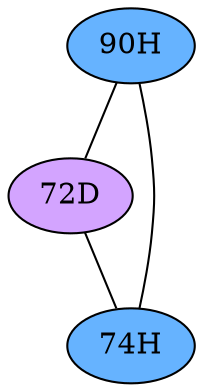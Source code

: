 // The Round Table
graph {
	"90H" [fillcolor="#66B3FF" style=radial]
	"72D" [fillcolor="#D3A4FF" style=radial]
	"90H" -- "72D" [penwidth=1]
	"90H" [fillcolor="#66B3FF" style=radial]
	"74H" [fillcolor="#66B3FF" style=radial]
	"90H" -- "74H" [penwidth=1]
	"72D" [fillcolor="#D3A4FF" style=radial]
	"74H" [fillcolor="#66B3FF" style=radial]
	"72D" -- "74H" [penwidth=1]
}
